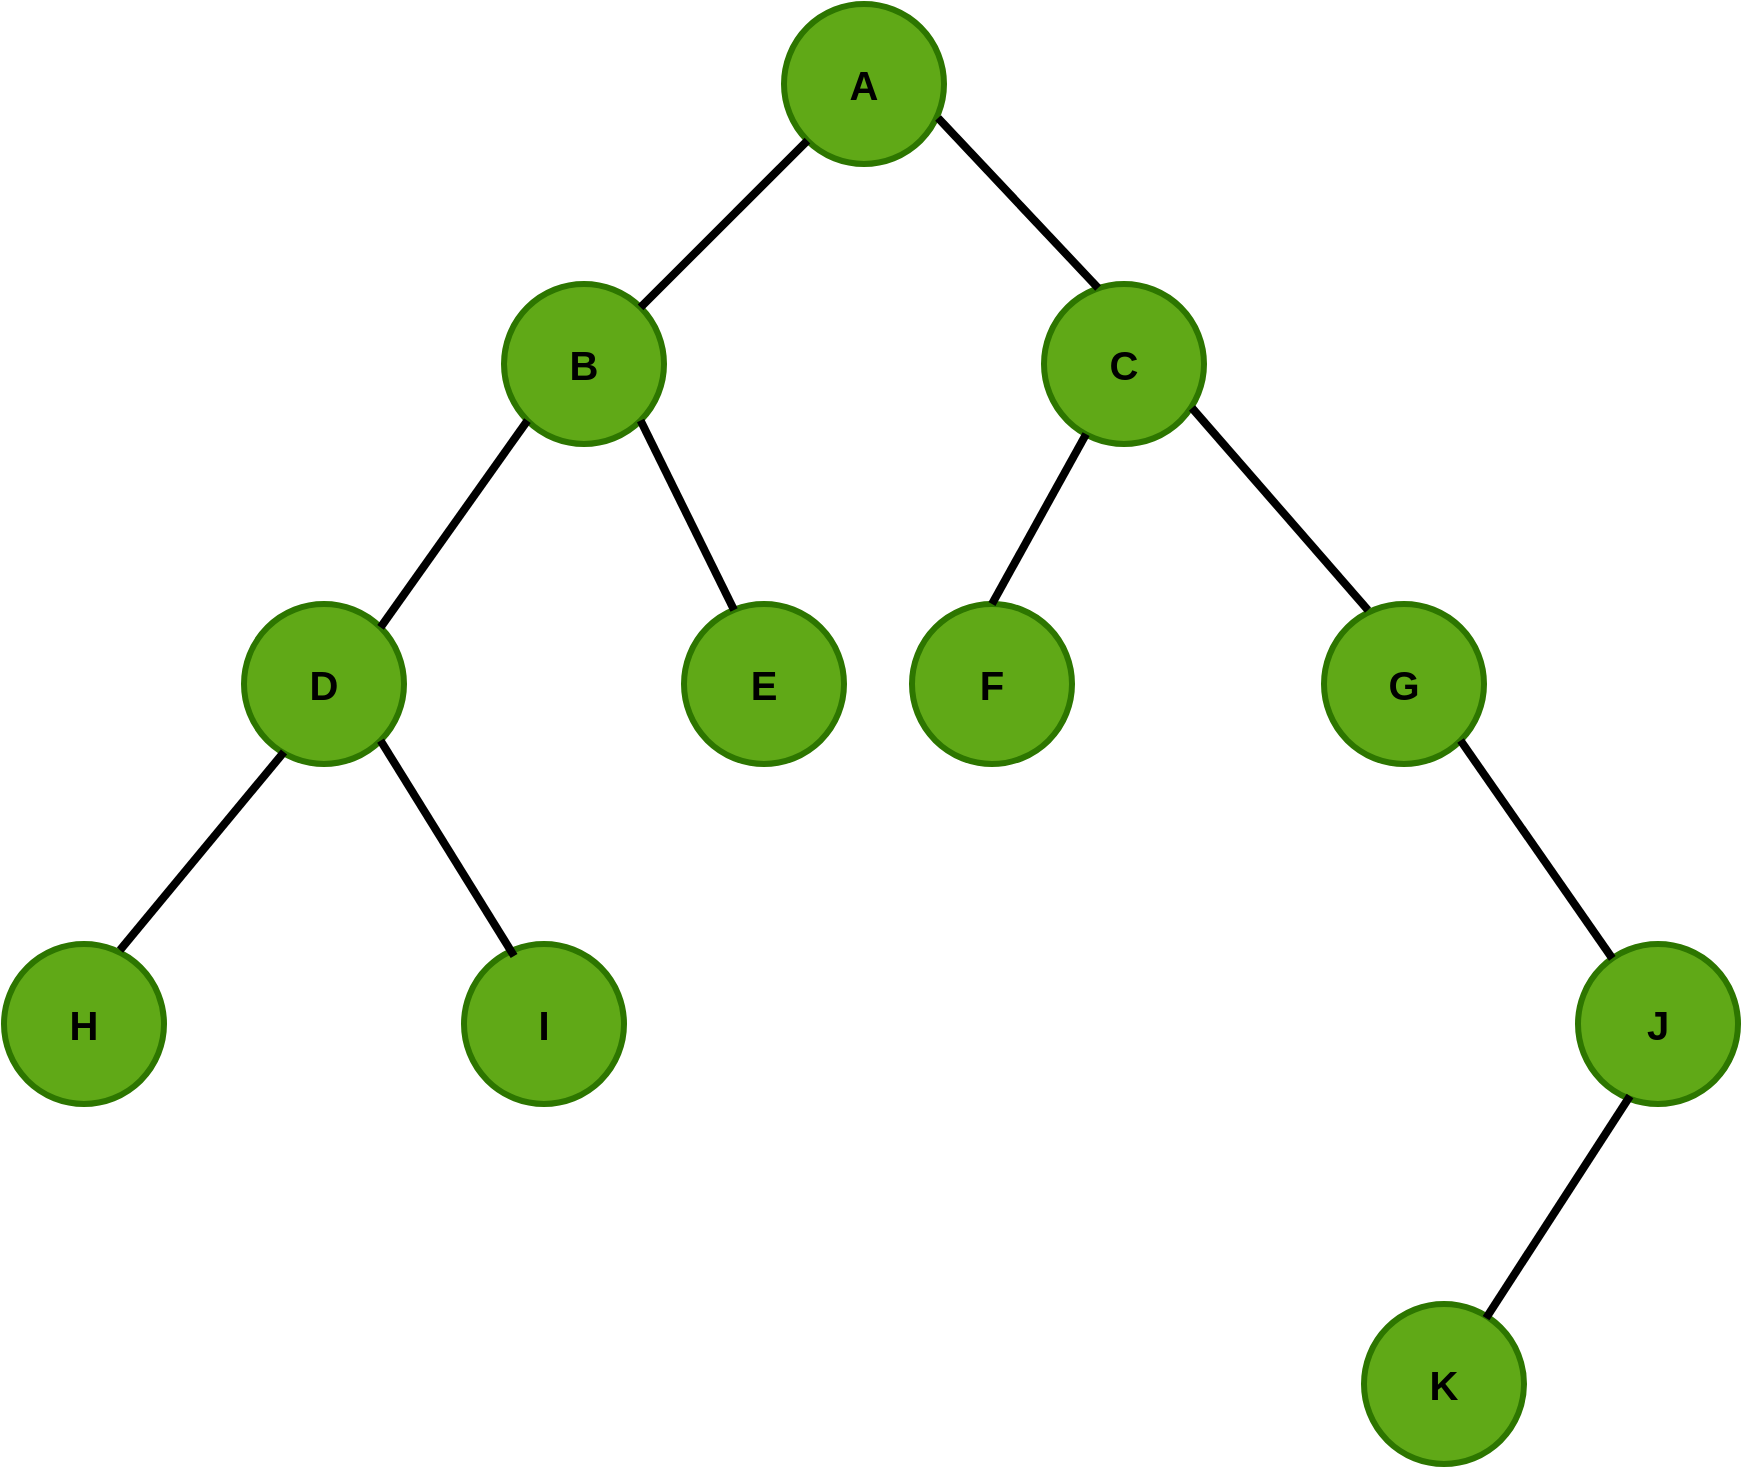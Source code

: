 <mxfile version="26.0.16">
  <diagram name="หน้า-1" id="Ha9cPXkRf8-OBD947Rir">
    <mxGraphModel dx="1917" dy="554" grid="1" gridSize="10" guides="1" tooltips="1" connect="1" arrows="1" fold="1" page="1" pageScale="1" pageWidth="827" pageHeight="1169" math="0" shadow="0">
      <root>
        <mxCell id="0" />
        <mxCell id="1" parent="0" />
        <mxCell id="eBCpTWnn6efVukBT622a-1" value="" style="group" vertex="1" connectable="0" parent="1">
          <mxGeometry x="350" y="80" width="80" height="80" as="geometry" />
        </mxCell>
        <mxCell id="eBCpTWnn6efVukBT622a-2" value="" style="ellipse;whiteSpace=wrap;html=1;strokeWidth=3;fontFamily=Tahoma;fillColor=#60a917;strokeColor=#2D7600;fontColor=#ffffff;" vertex="1" parent="eBCpTWnn6efVukBT622a-1">
          <mxGeometry width="80" height="80" as="geometry" />
        </mxCell>
        <mxCell id="eBCpTWnn6efVukBT622a-3" value="A" style="text;html=1;align=center;verticalAlign=middle;whiteSpace=wrap;rounded=0;fontSize=20;fontStyle=1" vertex="1" parent="eBCpTWnn6efVukBT622a-1">
          <mxGeometry x="10" y="25" width="60" height="30" as="geometry" />
        </mxCell>
        <mxCell id="eBCpTWnn6efVukBT622a-4" value="" style="group" vertex="1" connectable="0" parent="1">
          <mxGeometry x="210" y="220" width="80" height="80" as="geometry" />
        </mxCell>
        <mxCell id="eBCpTWnn6efVukBT622a-5" value="" style="ellipse;whiteSpace=wrap;html=1;strokeWidth=3;fontFamily=Tahoma;fillColor=#60a917;strokeColor=#2D7600;fontColor=#ffffff;" vertex="1" parent="eBCpTWnn6efVukBT622a-4">
          <mxGeometry width="80" height="80" as="geometry" />
        </mxCell>
        <mxCell id="eBCpTWnn6efVukBT622a-6" value="B" style="text;html=1;align=center;verticalAlign=middle;whiteSpace=wrap;rounded=0;fontSize=20;fontStyle=1" vertex="1" parent="eBCpTWnn6efVukBT622a-4">
          <mxGeometry x="10" y="25" width="60" height="30" as="geometry" />
        </mxCell>
        <mxCell id="eBCpTWnn6efVukBT622a-8" value="" style="group" vertex="1" connectable="0" parent="1">
          <mxGeometry x="190" y="550" width="80" height="80" as="geometry" />
        </mxCell>
        <mxCell id="eBCpTWnn6efVukBT622a-9" value="" style="ellipse;whiteSpace=wrap;html=1;strokeWidth=3;fontFamily=Tahoma;fillColor=#60a917;strokeColor=#2D7600;fontColor=#ffffff;" vertex="1" parent="eBCpTWnn6efVukBT622a-8">
          <mxGeometry width="80" height="80" as="geometry" />
        </mxCell>
        <mxCell id="eBCpTWnn6efVukBT622a-10" value="I" style="text;html=1;align=center;verticalAlign=middle;whiteSpace=wrap;rounded=0;fontSize=20;fontStyle=1" vertex="1" parent="eBCpTWnn6efVukBT622a-8">
          <mxGeometry x="10" y="25" width="60" height="30" as="geometry" />
        </mxCell>
        <mxCell id="eBCpTWnn6efVukBT622a-11" value="" style="group" vertex="1" connectable="0" parent="1">
          <mxGeometry x="80" y="380" width="80" height="80" as="geometry" />
        </mxCell>
        <mxCell id="eBCpTWnn6efVukBT622a-12" value="" style="ellipse;whiteSpace=wrap;html=1;strokeWidth=3;fontFamily=Tahoma;fillColor=#60a917;strokeColor=#2D7600;fontColor=#ffffff;" vertex="1" parent="eBCpTWnn6efVukBT622a-11">
          <mxGeometry width="80" height="80" as="geometry" />
        </mxCell>
        <mxCell id="eBCpTWnn6efVukBT622a-13" value="D" style="text;html=1;align=center;verticalAlign=middle;whiteSpace=wrap;rounded=0;fontSize=20;fontStyle=1" vertex="1" parent="eBCpTWnn6efVukBT622a-11">
          <mxGeometry x="10" y="25" width="60" height="30" as="geometry" />
        </mxCell>
        <mxCell id="eBCpTWnn6efVukBT622a-14" value="" style="group" vertex="1" connectable="0" parent="1">
          <mxGeometry x="-40" y="550" width="80" height="80" as="geometry" />
        </mxCell>
        <mxCell id="eBCpTWnn6efVukBT622a-15" value="" style="ellipse;whiteSpace=wrap;html=1;strokeWidth=3;fontFamily=Tahoma;fillColor=#60a917;strokeColor=#2D7600;fontColor=#ffffff;" vertex="1" parent="eBCpTWnn6efVukBT622a-14">
          <mxGeometry width="80" height="80" as="geometry" />
        </mxCell>
        <mxCell id="eBCpTWnn6efVukBT622a-16" value="H" style="text;html=1;align=center;verticalAlign=middle;whiteSpace=wrap;rounded=0;fontSize=20;fontStyle=1" vertex="1" parent="eBCpTWnn6efVukBT622a-14">
          <mxGeometry x="10" y="25" width="60" height="30" as="geometry" />
        </mxCell>
        <mxCell id="eBCpTWnn6efVukBT622a-17" value="" style="group;rotation=90;" vertex="1" connectable="0" parent="1">
          <mxGeometry x="300" y="380" width="80" height="80" as="geometry" />
        </mxCell>
        <mxCell id="eBCpTWnn6efVukBT622a-18" value="" style="ellipse;whiteSpace=wrap;html=1;strokeWidth=3;fontFamily=Tahoma;fillColor=#60a917;strokeColor=#2D7600;fontColor=#ffffff;" vertex="1" parent="eBCpTWnn6efVukBT622a-17">
          <mxGeometry width="80" height="80" as="geometry" />
        </mxCell>
        <mxCell id="eBCpTWnn6efVukBT622a-19" value="E" style="text;html=1;align=center;verticalAlign=middle;whiteSpace=wrap;rounded=0;fontSize=20;fontStyle=1" vertex="1" parent="eBCpTWnn6efVukBT622a-17">
          <mxGeometry x="10" y="25" width="60" height="30" as="geometry" />
        </mxCell>
        <mxCell id="eBCpTWnn6efVukBT622a-21" value="" style="endArrow=none;html=1;rounded=0;exitX=0;exitY=1;exitDx=0;exitDy=0;entryX=1;entryY=0;entryDx=0;entryDy=0;strokeWidth=4;" edge="1" parent="1" source="eBCpTWnn6efVukBT622a-2" target="eBCpTWnn6efVukBT622a-5">
          <mxGeometry width="50" height="50" relative="1" as="geometry">
            <mxPoint x="313" y="172" as="sourcePoint" />
            <mxPoint x="189" y="118" as="targetPoint" />
          </mxGeometry>
        </mxCell>
        <mxCell id="eBCpTWnn6efVukBT622a-22" value="" style="endArrow=none;html=1;rounded=0;exitX=0;exitY=1;exitDx=0;exitDy=0;entryX=1;entryY=0;entryDx=0;entryDy=0;strokeWidth=4;" edge="1" parent="1" source="eBCpTWnn6efVukBT622a-5" target="eBCpTWnn6efVukBT622a-12">
          <mxGeometry width="50" height="50" relative="1" as="geometry">
            <mxPoint x="234" y="320" as="sourcePoint" />
            <mxPoint x="150" y="404" as="targetPoint" />
          </mxGeometry>
        </mxCell>
        <mxCell id="eBCpTWnn6efVukBT622a-23" value="" style="endArrow=none;html=1;rounded=0;exitX=1;exitY=1;exitDx=0;exitDy=0;entryX=0.313;entryY=0.038;entryDx=0;entryDy=0;strokeWidth=4;entryPerimeter=0;" edge="1" parent="1" source="eBCpTWnn6efVukBT622a-5" target="eBCpTWnn6efVukBT622a-18">
          <mxGeometry width="50" height="50" relative="1" as="geometry">
            <mxPoint x="304" y="330" as="sourcePoint" />
            <mxPoint x="230" y="434" as="targetPoint" />
          </mxGeometry>
        </mxCell>
        <mxCell id="eBCpTWnn6efVukBT622a-24" value="" style="endArrow=none;html=1;rounded=0;strokeWidth=4;exitX=0.25;exitY=0.925;exitDx=0;exitDy=0;exitPerimeter=0;entryX=0.725;entryY=0.038;entryDx=0;entryDy=0;entryPerimeter=0;" edge="1" parent="1" source="eBCpTWnn6efVukBT622a-12" target="eBCpTWnn6efVukBT622a-15">
          <mxGeometry width="50" height="50" relative="1" as="geometry">
            <mxPoint x="92" y="448" as="sourcePoint" />
            <mxPoint x="30" y="550" as="targetPoint" />
          </mxGeometry>
        </mxCell>
        <mxCell id="eBCpTWnn6efVukBT622a-25" value="" style="endArrow=none;html=1;rounded=0;strokeWidth=4;exitX=1;exitY=1;exitDx=0;exitDy=0;entryX=0.313;entryY=0.075;entryDx=0;entryDy=0;entryPerimeter=0;" edge="1" parent="1" source="eBCpTWnn6efVukBT622a-12" target="eBCpTWnn6efVukBT622a-9">
          <mxGeometry width="50" height="50" relative="1" as="geometry">
            <mxPoint x="190" y="470" as="sourcePoint" />
            <mxPoint x="108" y="569" as="targetPoint" />
          </mxGeometry>
        </mxCell>
        <mxCell id="eBCpTWnn6efVukBT622a-26" value="" style="group" vertex="1" connectable="0" parent="1">
          <mxGeometry x="480" y="220" width="80" height="80" as="geometry" />
        </mxCell>
        <mxCell id="eBCpTWnn6efVukBT622a-27" value="" style="ellipse;whiteSpace=wrap;html=1;strokeWidth=3;fontFamily=Tahoma;fillColor=#60a917;strokeColor=#2D7600;fontColor=#ffffff;" vertex="1" parent="eBCpTWnn6efVukBT622a-26">
          <mxGeometry width="80" height="80" as="geometry" />
        </mxCell>
        <mxCell id="eBCpTWnn6efVukBT622a-28" value="C" style="text;html=1;align=center;verticalAlign=middle;whiteSpace=wrap;rounded=0;fontSize=20;fontStyle=1" vertex="1" parent="eBCpTWnn6efVukBT622a-26">
          <mxGeometry x="10" y="25" width="60" height="30" as="geometry" />
        </mxCell>
        <mxCell id="eBCpTWnn6efVukBT622a-29" value="" style="endArrow=none;html=1;rounded=0;exitX=0.963;exitY=0.713;exitDx=0;exitDy=0;entryX=0.338;entryY=0.025;entryDx=0;entryDy=0;strokeWidth=4;exitPerimeter=0;entryPerimeter=0;" edge="1" parent="1" source="eBCpTWnn6efVukBT622a-2" target="eBCpTWnn6efVukBT622a-27">
          <mxGeometry width="50" height="50" relative="1" as="geometry">
            <mxPoint x="584" y="130" as="sourcePoint" />
            <mxPoint x="500" y="214" as="targetPoint" />
          </mxGeometry>
        </mxCell>
        <mxCell id="eBCpTWnn6efVukBT622a-31" value="" style="group" vertex="1" connectable="0" parent="1">
          <mxGeometry x="414" y="380" width="80" height="80" as="geometry" />
        </mxCell>
        <mxCell id="eBCpTWnn6efVukBT622a-32" value="" style="ellipse;whiteSpace=wrap;html=1;strokeWidth=3;fontFamily=Tahoma;fillColor=#60a917;strokeColor=#2D7600;fontColor=#ffffff;" vertex="1" parent="eBCpTWnn6efVukBT622a-31">
          <mxGeometry width="80" height="80" as="geometry" />
        </mxCell>
        <mxCell id="eBCpTWnn6efVukBT622a-33" value="F" style="text;html=1;align=center;verticalAlign=middle;whiteSpace=wrap;rounded=0;fontSize=20;fontStyle=1" vertex="1" parent="eBCpTWnn6efVukBT622a-31">
          <mxGeometry x="10" y="25" width="60" height="30" as="geometry" />
        </mxCell>
        <mxCell id="eBCpTWnn6efVukBT622a-34" value="" style="group" vertex="1" connectable="0" parent="1">
          <mxGeometry x="620" y="380" width="80" height="80" as="geometry" />
        </mxCell>
        <mxCell id="eBCpTWnn6efVukBT622a-35" value="" style="ellipse;whiteSpace=wrap;html=1;strokeWidth=3;fontFamily=Tahoma;fillColor=#60a917;strokeColor=#2D7600;fontColor=#ffffff;" vertex="1" parent="eBCpTWnn6efVukBT622a-34">
          <mxGeometry width="80" height="80" as="geometry" />
        </mxCell>
        <mxCell id="eBCpTWnn6efVukBT622a-36" value="G" style="text;html=1;align=center;verticalAlign=middle;whiteSpace=wrap;rounded=0;fontSize=20;fontStyle=1" vertex="1" parent="eBCpTWnn6efVukBT622a-34">
          <mxGeometry x="10" y="25" width="60" height="30" as="geometry" />
        </mxCell>
        <mxCell id="eBCpTWnn6efVukBT622a-37" value="" style="group" vertex="1" connectable="0" parent="1">
          <mxGeometry x="747" y="550" width="80" height="80" as="geometry" />
        </mxCell>
        <mxCell id="eBCpTWnn6efVukBT622a-38" value="" style="ellipse;whiteSpace=wrap;html=1;strokeWidth=3;fontFamily=Tahoma;fillColor=#60a917;strokeColor=#2D7600;fontColor=#ffffff;" vertex="1" parent="eBCpTWnn6efVukBT622a-37">
          <mxGeometry width="80" height="80" as="geometry" />
        </mxCell>
        <mxCell id="eBCpTWnn6efVukBT622a-39" value="J" style="text;html=1;align=center;verticalAlign=middle;whiteSpace=wrap;rounded=0;fontSize=20;fontStyle=1" vertex="1" parent="eBCpTWnn6efVukBT622a-37">
          <mxGeometry x="10" y="25" width="60" height="30" as="geometry" />
        </mxCell>
        <mxCell id="eBCpTWnn6efVukBT622a-40" value="" style="group" vertex="1" connectable="0" parent="1">
          <mxGeometry x="640" y="730" width="80" height="80" as="geometry" />
        </mxCell>
        <mxCell id="eBCpTWnn6efVukBT622a-41" value="" style="ellipse;whiteSpace=wrap;html=1;strokeWidth=3;fontFamily=Tahoma;fillColor=#60a917;strokeColor=#2D7600;fontColor=#ffffff;" vertex="1" parent="eBCpTWnn6efVukBT622a-40">
          <mxGeometry width="80" height="80" as="geometry" />
        </mxCell>
        <mxCell id="eBCpTWnn6efVukBT622a-42" value="K" style="text;html=1;align=center;verticalAlign=middle;whiteSpace=wrap;rounded=0;fontSize=20;fontStyle=1" vertex="1" parent="eBCpTWnn6efVukBT622a-40">
          <mxGeometry x="10" y="25" width="60" height="30" as="geometry" />
        </mxCell>
        <mxCell id="eBCpTWnn6efVukBT622a-43" value="" style="endArrow=none;html=1;rounded=0;exitX=0.263;exitY=0.938;exitDx=0;exitDy=0;entryX=0.5;entryY=0;entryDx=0;entryDy=0;strokeWidth=4;exitPerimeter=0;" edge="1" parent="1" source="eBCpTWnn6efVukBT622a-27" target="eBCpTWnn6efVukBT622a-32">
          <mxGeometry width="50" height="50" relative="1" as="geometry">
            <mxPoint x="480" y="300" as="sourcePoint" />
            <mxPoint x="560" y="385" as="targetPoint" />
          </mxGeometry>
        </mxCell>
        <mxCell id="eBCpTWnn6efVukBT622a-44" value="" style="endArrow=none;html=1;rounded=0;exitX=0.925;exitY=0.775;exitDx=0;exitDy=0;entryX=0.275;entryY=0.038;entryDx=0;entryDy=0;strokeWidth=4;exitPerimeter=0;entryPerimeter=0;" edge="1" parent="1" source="eBCpTWnn6efVukBT622a-27" target="eBCpTWnn6efVukBT622a-35">
          <mxGeometry width="50" height="50" relative="1" as="geometry">
            <mxPoint x="647" y="295" as="sourcePoint" />
            <mxPoint x="600" y="380" as="targetPoint" />
          </mxGeometry>
        </mxCell>
        <mxCell id="eBCpTWnn6efVukBT622a-45" value="" style="endArrow=none;html=1;rounded=0;exitX=1;exitY=1;exitDx=0;exitDy=0;strokeWidth=4;" edge="1" parent="1" source="eBCpTWnn6efVukBT622a-35" target="eBCpTWnn6efVukBT622a-38">
          <mxGeometry width="50" height="50" relative="1" as="geometry">
            <mxPoint x="659" y="470" as="sourcePoint" />
            <mxPoint x="747" y="571" as="targetPoint" />
          </mxGeometry>
        </mxCell>
        <mxCell id="eBCpTWnn6efVukBT622a-46" value="" style="endArrow=none;html=1;rounded=0;exitX=0.325;exitY=0.95;exitDx=0;exitDy=0;strokeWidth=4;exitPerimeter=0;entryX=0.763;entryY=0.088;entryDx=0;entryDy=0;entryPerimeter=0;" edge="1" parent="1" source="eBCpTWnn6efVukBT622a-38" target="eBCpTWnn6efVukBT622a-41">
          <mxGeometry width="50" height="50" relative="1" as="geometry">
            <mxPoint x="620" y="580" as="sourcePoint" />
            <mxPoint x="696" y="689" as="targetPoint" />
          </mxGeometry>
        </mxCell>
      </root>
    </mxGraphModel>
  </diagram>
</mxfile>
